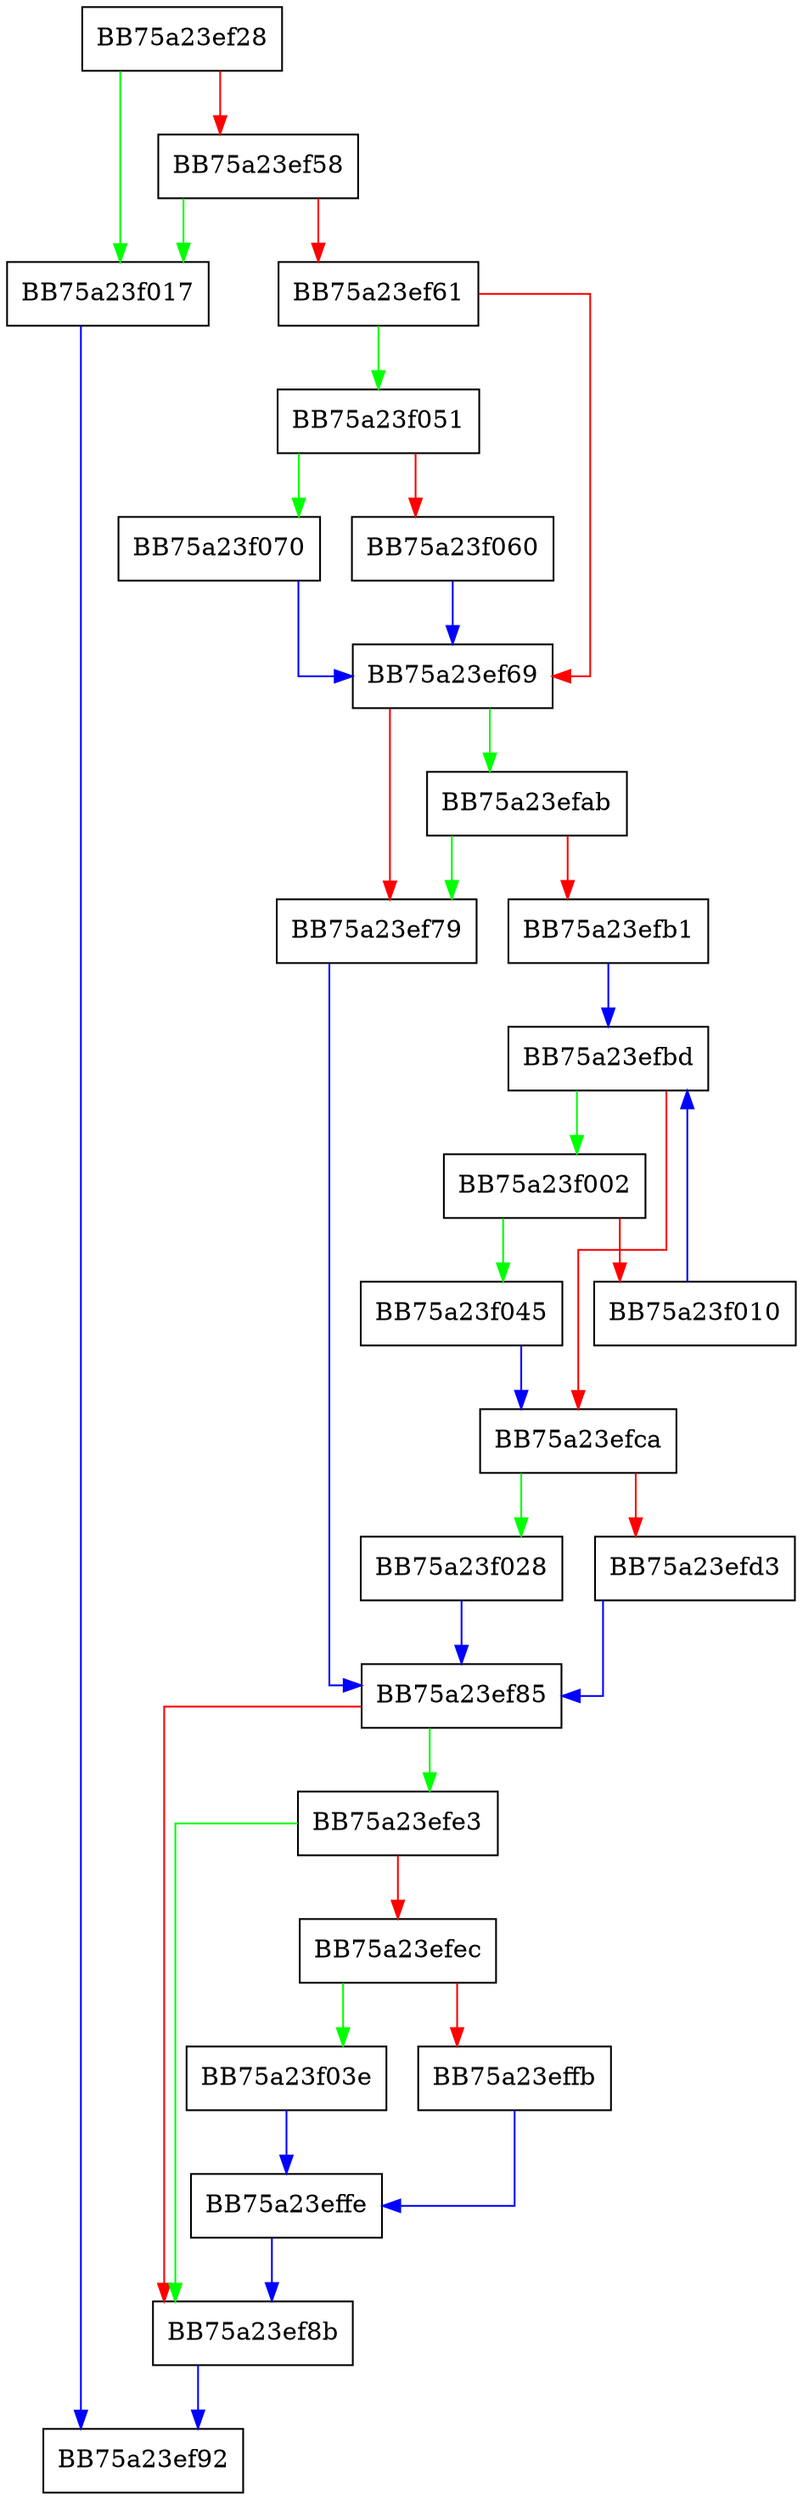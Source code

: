 digraph update_cost {
  node [shape="box"];
  graph [splines=ortho];
  BB75a23ef28 -> BB75a23f017 [color="green"];
  BB75a23ef28 -> BB75a23ef58 [color="red"];
  BB75a23ef58 -> BB75a23f017 [color="green"];
  BB75a23ef58 -> BB75a23ef61 [color="red"];
  BB75a23ef61 -> BB75a23f051 [color="green"];
  BB75a23ef61 -> BB75a23ef69 [color="red"];
  BB75a23ef69 -> BB75a23efab [color="green"];
  BB75a23ef69 -> BB75a23ef79 [color="red"];
  BB75a23ef79 -> BB75a23ef85 [color="blue"];
  BB75a23ef85 -> BB75a23efe3 [color="green"];
  BB75a23ef85 -> BB75a23ef8b [color="red"];
  BB75a23ef8b -> BB75a23ef92 [color="blue"];
  BB75a23efab -> BB75a23ef79 [color="green"];
  BB75a23efab -> BB75a23efb1 [color="red"];
  BB75a23efb1 -> BB75a23efbd [color="blue"];
  BB75a23efbd -> BB75a23f002 [color="green"];
  BB75a23efbd -> BB75a23efca [color="red"];
  BB75a23efca -> BB75a23f028 [color="green"];
  BB75a23efca -> BB75a23efd3 [color="red"];
  BB75a23efd3 -> BB75a23ef85 [color="blue"];
  BB75a23efe3 -> BB75a23ef8b [color="green"];
  BB75a23efe3 -> BB75a23efec [color="red"];
  BB75a23efec -> BB75a23f03e [color="green"];
  BB75a23efec -> BB75a23effb [color="red"];
  BB75a23effb -> BB75a23effe [color="blue"];
  BB75a23effe -> BB75a23ef8b [color="blue"];
  BB75a23f002 -> BB75a23f045 [color="green"];
  BB75a23f002 -> BB75a23f010 [color="red"];
  BB75a23f010 -> BB75a23efbd [color="blue"];
  BB75a23f017 -> BB75a23ef92 [color="blue"];
  BB75a23f028 -> BB75a23ef85 [color="blue"];
  BB75a23f03e -> BB75a23effe [color="blue"];
  BB75a23f045 -> BB75a23efca [color="blue"];
  BB75a23f051 -> BB75a23f070 [color="green"];
  BB75a23f051 -> BB75a23f060 [color="red"];
  BB75a23f060 -> BB75a23ef69 [color="blue"];
  BB75a23f070 -> BB75a23ef69 [color="blue"];
}